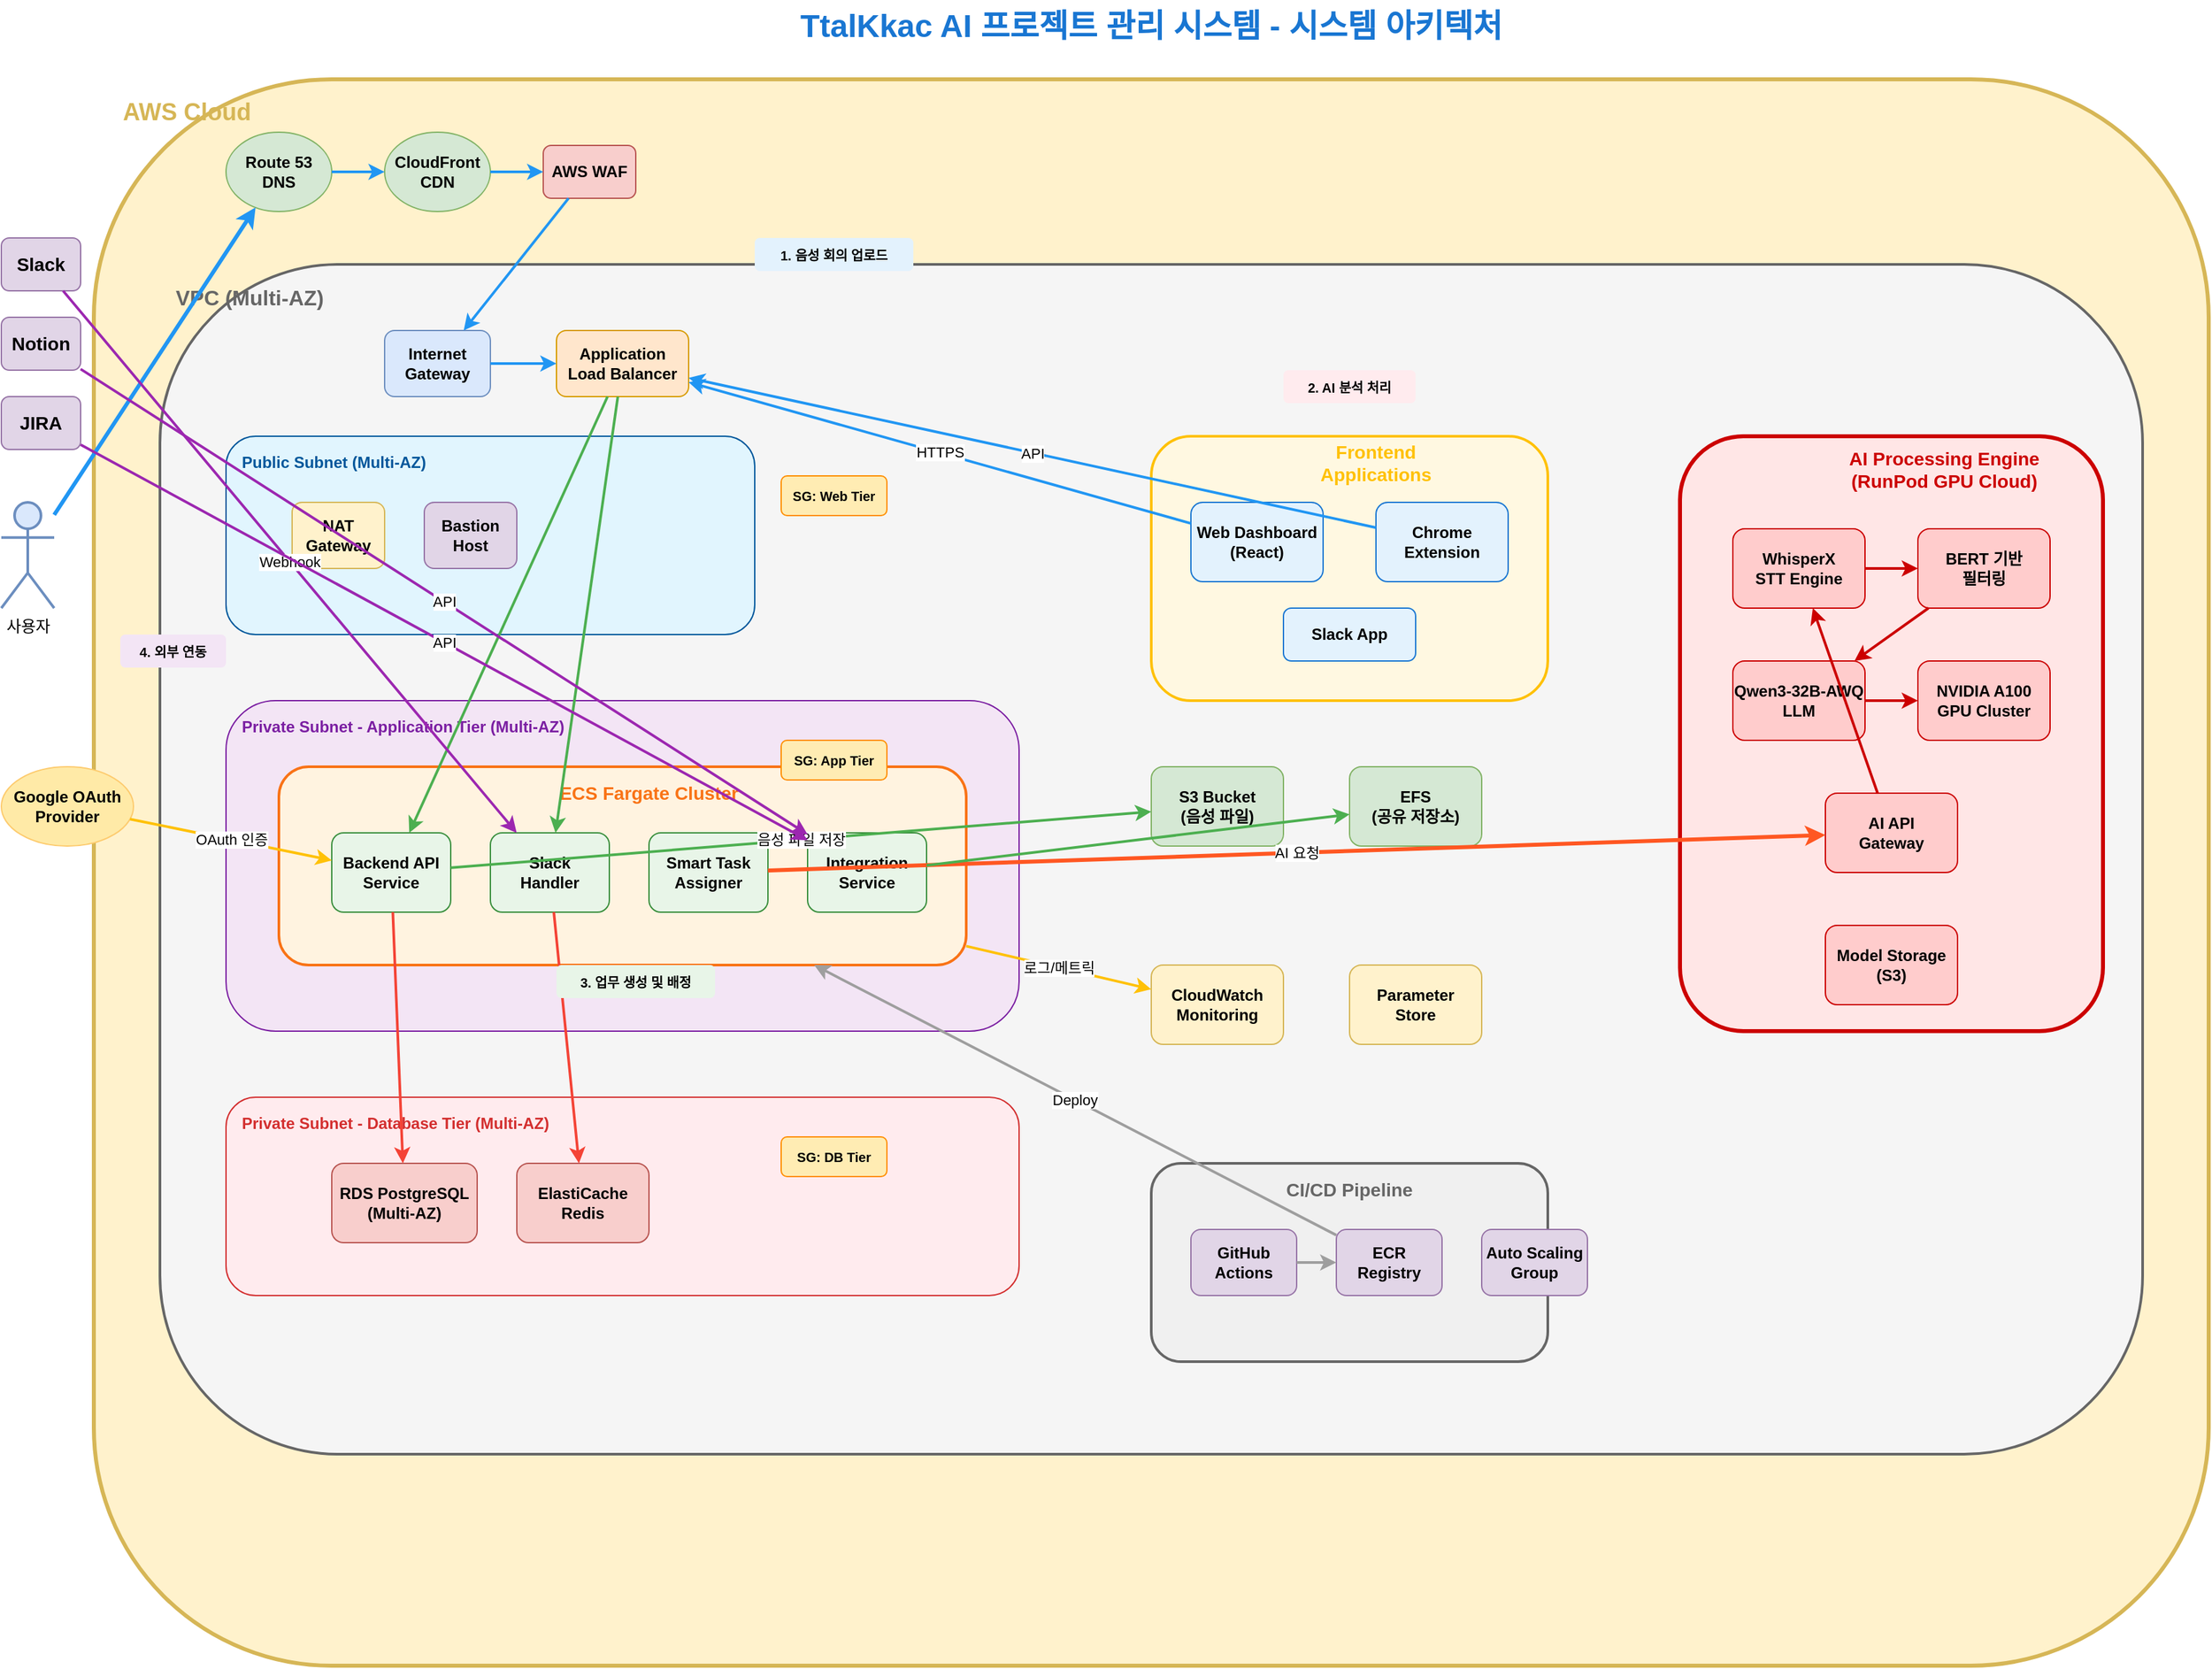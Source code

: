 <mxfile>
    <diagram name="TtalKkac 시스템 아키텍처" id="ttalkkac-architecture-v2">
        <mxGraphModel dx="1600" dy="1200" grid="1" gridSize="10" guides="1" tooltips="1" connect="1" arrows="1" fold="1" page="1" pageScale="1" pageWidth="1800" pageHeight="1400" math="0" shadow="0">
            <root>
                <mxCell id="0"/>
                <mxCell id="1" parent="0"/>
                
                <!-- 제목 -->
                <mxCell id="title" value="TtalKkac AI 프로젝트 관리 시스템 - 시스템 아키텍처" style="text;html=1;strokeColor=none;fillColor=none;align=center;verticalAlign=middle;whiteSpace=wrap;rounded=0;fontSize=24;fontStyle=1;fontColor=#1976D2;" parent="1" vertex="1">
                    <mxGeometry x="600" y="20" width="600" height="40" as="geometry"/>
                </mxCell>
                
                <!-- AWS Cloud 경계 -->
                <mxCell id="aws-cloud" value="" style="rounded=1;whiteSpace=wrap;html=1;fillColor=#fff2cc;strokeColor=#d6b656;strokeWidth=3;strokeDashArray=5 5;" parent="1" vertex="1">
                    <mxGeometry x="100" y="80" width="1600" height="1200" as="geometry"/>
                </mxCell>
                <mxCell id="aws-label" value="AWS Cloud" style="text;html=1;strokeColor=none;fillColor=none;align=left;verticalAlign=middle;whiteSpace=wrap;rounded=0;fontSize=18;fontStyle=1;fontColor=#d6b656;" parent="1" vertex="1">
                    <mxGeometry x="120" y="90" width="100" height="30" as="geometry"/>
                </mxCell>
                
                <!-- 사용자 및 외부 시스템 -->
                <mxCell id="user" value="사용자" style="shape=umlActor;verticalLabelPosition=bottom;verticalAlign=top;html=1;outlineConnect=0;fillColor=#dae8fc;strokeColor=#6c8ebf;strokeWidth=2;" parent="1" vertex="1">
                    <mxGeometry x="30" y="400" width="40" height="80" as="geometry"/>
                </mxCell>
                
                <mxCell id="slack" value="Slack" style="rounded=1;whiteSpace=wrap;html=1;fillColor=#e1d5e7;strokeColor=#9673a6;fontSize=14;fontStyle=1;" parent="1" vertex="1">
                    <mxGeometry x="30" y="200" width="60" height="40" as="geometry"/>
                </mxCell>
                
                <mxCell id="notion" value="Notion" style="rounded=1;whiteSpace=wrap;html=1;fillColor=#e1d5e7;strokeColor=#9673a6;fontSize=14;fontStyle=1;" parent="1" vertex="1">
                    <mxGeometry x="30" y="260" width="60" height="40" as="geometry"/>
                </mxCell>
                
                <mxCell id="jira" value="JIRA" style="rounded=1;whiteSpace=wrap;html=1;fillColor=#e1d5e7;strokeColor=#9673a6;fontSize=14;fontStyle=1;" parent="1" vertex="1">
                    <mxGeometry x="30" y="320" width="60" height="40" as="geometry"/>
                </mxCell>
                
                <!-- Route 53 & CloudFront -->
                <mxCell id="route53" value="Route 53&#10;DNS" style="ellipse;whiteSpace=wrap;html=1;fillColor=#d5e8d4;strokeColor=#82b366;fontSize=12;fontStyle=1;" parent="1" vertex="1">
                    <mxGeometry x="200" y="120" width="80" height="60" as="geometry"/>
                </mxCell>
                
                <mxCell id="cloudfront" value="CloudFront&#10;CDN" style="ellipse;whiteSpace=wrap;html=1;fillColor=#d5e8d4;strokeColor=#82b366;fontSize=12;fontStyle=1;" parent="1" vertex="1">
                    <mxGeometry x="320" y="120" width="80" height="60" as="geometry"/>
                </mxCell>
                
                <mxCell id="waf" value="AWS WAF" style="rounded=1;whiteSpace=wrap;html=1;fillColor=#f8cecc;strokeColor=#b85450;fontSize=12;fontStyle=1;" parent="1" vertex="1">
                    <mxGeometry x="440" y="130" width="70" height="40" as="geometry"/>
                </mxCell>
                
                <!-- VPC 경계 -->
                <mxCell id="vpc" value="" style="rounded=1;whiteSpace=wrap;html=1;fillColor=#f5f5f5;strokeColor=#666666;strokeWidth=2;strokeDashArray=3 3;" parent="1" vertex="1">
                    <mxGeometry x="150" y="220" width="1500" height="900" as="geometry"/>
                </mxCell>
                <mxCell id="vpc-label" value="VPC (Multi-AZ)" style="text;html=1;strokeColor=none;fillColor=none;align=left;verticalAlign=middle;whiteSpace=wrap;rounded=0;fontSize=16;fontStyle=1;fontColor=#666666;" parent="1" vertex="1">
                    <mxGeometry x="160" y="230" width="120" height="30" as="geometry"/>
                </mxCell>
                
                <!-- Internet Gateway -->
                <mxCell id="igw" value="Internet&#10;Gateway" style="rounded=1;whiteSpace=wrap;html=1;fillColor=#dae8fc;strokeColor=#6c8ebf;fontSize=12;fontStyle=1;" parent="1" vertex="1">
                    <mxGeometry x="320" y="270" width="80" height="50" as="geometry"/>
                </mxCell>
                
                <!-- Application Load Balancer -->
                <mxCell id="alb" value="Application&#10;Load Balancer" style="rounded=1;whiteSpace=wrap;html=1;fillColor=#ffe6cc;strokeColor=#d79b00;fontSize=12;fontStyle=1;" parent="1" vertex="1">
                    <mxGeometry x="450" y="270" width="100" height="50" as="geometry"/>
                </mxCell>
                
                <!-- Public Subnet -->
                <mxCell id="public-subnet" value="" style="rounded=1;whiteSpace=wrap;html=1;fillColor=#e1f5fe;strokeColor=#01579b;strokeWidth=1;strokeDashArray=2 2;" parent="1" vertex="1">
                    <mxGeometry x="200" y="350" width="400" height="150" as="geometry"/>
                </mxCell>
                <mxCell id="public-subnet-label" value="Public Subnet (Multi-AZ)" style="text;html=1;strokeColor=none;fillColor=none;align=left;verticalAlign=middle;whiteSpace=wrap;rounded=0;fontSize=12;fontStyle=1;fontColor=#01579b;" parent="1" vertex="1">
                    <mxGeometry x="210" y="360" width="150" height="20" as="geometry"/>
                </mxCell>
                
                <!-- NAT Gateway -->
                <mxCell id="nat-gateway" value="NAT&#10;Gateway" style="rounded=1;whiteSpace=wrap;html=1;fillColor=#fff2cc;strokeColor=#d6b656;fontSize=12;fontStyle=1;" parent="1" vertex="1">
                    <mxGeometry x="250" y="400" width="70" height="50" as="geometry"/>
                </mxCell>
                
                <!-- Bastion Host -->
                <mxCell id="bastion" value="Bastion&#10;Host" style="rounded=1;whiteSpace=wrap;html=1;fillColor=#e1d5e7;strokeColor=#9673a6;fontSize=12;fontStyle=1;" parent="1" vertex="1">
                    <mxGeometry x="350" y="400" width="70" height="50" as="geometry"/>
                </mxCell>
                
                <!-- Private Subnet - Application -->
                <mxCell id="private-subnet-app" value="" style="rounded=1;whiteSpace=wrap;html=1;fillColor=#f3e5f5;strokeColor=#7b1fa2;strokeWidth=1;strokeDashArray=2 2;" parent="1" vertex="1">
                    <mxGeometry x="200" y="550" width="600" height="250" as="geometry"/>
                </mxCell>
                <mxCell id="private-subnet-app-label" value="Private Subnet - Application Tier (Multi-AZ)" style="text;html=1;strokeColor=none;fillColor=none;align=left;verticalAlign=middle;whiteSpace=wrap;rounded=0;fontSize=12;fontStyle=1;fontColor=#7b1fa2;" parent="1" vertex="1">
                    <mxGeometry x="210" y="560" width="250" height="20" as="geometry"/>
                </mxCell>
                
                <!-- ECS Fargate Cluster -->
                <mxCell id="ecs-cluster" value="" style="rounded=1;whiteSpace=wrap;html=1;fillColor=#fff3e0;strokeColor=#f97316;strokeWidth=2;" parent="1" vertex="1">
                    <mxGeometry x="240" y="600" width="520" height="150" as="geometry"/>
                </mxCell>
                <mxCell id="ecs-label" value="ECS Fargate Cluster" style="text;html=1;strokeColor=none;fillColor=none;align=center;verticalAlign=middle;whiteSpace=wrap;rounded=0;fontSize=14;fontStyle=1;fontColor=#f97316;" parent="1" vertex="1">
                    <mxGeometry x="450" y="610" width="140" height="20" as="geometry"/>
                </mxCell>
                
                <!-- Backend Services -->
                <mxCell id="backend-service" value="Backend API&#10;Service" style="rounded=1;whiteSpace=wrap;html=1;fillColor=#e8f5e8;strokeColor=#388e3c;fontSize=12;fontStyle=1;" parent="1" vertex="1">
                    <mxGeometry x="280" y="650" width="90" height="60" as="geometry"/>
                </mxCell>
                
                <mxCell id="slack-handler" value="Slack&#10;Handler" style="rounded=1;whiteSpace=wrap;html=1;fillColor=#e8f5e8;strokeColor=#388e3c;fontSize=12;fontStyle=1;" parent="1" vertex="1">
                    <mxGeometry x="400" y="650" width="90" height="60" as="geometry"/>
                </mxCell>
                
                <mxCell id="task-assigner" value="Smart Task&#10;Assigner" style="rounded=1;whiteSpace=wrap;html=1;fillColor=#e8f5e8;strokeColor=#388e3c;fontSize=12;fontStyle=1;" parent="1" vertex="1">
                    <mxGeometry x="520" y="650" width="90" height="60" as="geometry"/>
                </mxCell>
                
                <mxCell id="integration-service" value="Integration&#10;Service" style="rounded=1;whiteSpace=wrap;html=1;fillColor=#e8f5e8;strokeColor=#388e3c;fontSize=12;fontStyle=1;" parent="1" vertex="1">
                    <mxGeometry x="640" y="650" width="90" height="60" as="geometry"/>
                </mxCell>
                
                <!-- Frontend -->
                <mxCell id="frontend-group" value="" style="rounded=1;whiteSpace=wrap;html=1;fillColor=#fff8e1;strokeColor=#ffc107;strokeWidth=2;" parent="1" vertex="1">
                    <mxGeometry x="900" y="350" width="300" height="200" as="geometry"/>
                </mxCell>
                <mxCell id="frontend-label" value="Frontend Applications" style="text;html=1;strokeColor=none;fillColor=none;align=center;verticalAlign=middle;whiteSpace=wrap;rounded=0;fontSize=14;fontStyle=1;fontColor=#ffc107;" parent="1" vertex="1">
                    <mxGeometry x="1000" y="360" width="140" height="20" as="geometry"/>
                </mxCell>
                
                <mxCell id="web-dashboard" value="Web Dashboard&#10;(React)" style="rounded=1;whiteSpace=wrap;html=1;fillColor=#e3f2fd;strokeColor=#1976d2;fontSize=12;fontStyle=1;" parent="1" vertex="1">
                    <mxGeometry x="930" y="400" width="100" height="60" as="geometry"/>
                </mxCell>
                
                <mxCell id="chrome-extension" value="Chrome&#10;Extension" style="rounded=1;whiteSpace=wrap;html=1;fillColor=#e3f2fd;strokeColor=#1976d2;fontSize=12;fontStyle=1;" parent="1" vertex="1">
                    <mxGeometry x="1070" y="400" width="100" height="60" as="geometry"/>
                </mxCell>
                
                <mxCell id="slack-app" value="Slack App" style="rounded=1;whiteSpace=wrap;html=1;fillColor=#e3f2fd;strokeColor=#1976d2;fontSize=12;fontStyle=1;" parent="1" vertex="1">
                    <mxGeometry x="1000" y="480" width="100" height="40" as="geometry"/>
                </mxCell>
                
                <!-- Private Subnet - Database -->
                <mxCell id="private-subnet-db" value="" style="rounded=1;whiteSpace=wrap;html=1;fillColor=#ffebee;strokeColor=#d32f2f;strokeWidth=1;strokeDashArray=2 2;" parent="1" vertex="1">
                    <mxGeometry x="200" y="850" width="600" height="150" as="geometry"/>
                </mxCell>
                <mxCell id="private-subnet-db-label" value="Private Subnet - Database Tier (Multi-AZ)" style="text;html=1;strokeColor=none;fillColor=none;align=left;verticalAlign=middle;whiteSpace=wrap;rounded=0;fontSize=12;fontStyle=1;fontColor=#d32f2f;" parent="1" vertex="1">
                    <mxGeometry x="210" y="860" width="250" height="20" as="geometry"/>
                </mxCell>
                
                <!-- Database Services -->
                <mxCell id="rds" value="RDS PostgreSQL&#10;(Multi-AZ)" style="rounded=1;whiteSpace=wrap;html=1;fillColor=#f8cecc;strokeColor=#b85450;fontSize=12;fontStyle=1;" parent="1" vertex="1">
                    <mxGeometry x="280" y="900" width="110" height="60" as="geometry"/>
                </mxCell>
                
                <mxCell id="elasticache" value="ElastiCache&#10;Redis" style="rounded=1;whiteSpace=wrap;html=1;fillColor=#f8cecc;strokeColor=#b85450;fontSize=12;fontStyle=1;" parent="1" vertex="1">
                    <mxGeometry x="420" y="900" width="100" height="60" as="geometry"/>
                </mxCell>
                
                <!-- Storage Services -->
                <mxCell id="s3" value="S3 Bucket&#10;(음성 파일)" style="rounded=1;whiteSpace=wrap;html=1;fillColor=#d5e8d4;strokeColor=#82b366;fontSize=12;fontStyle=1;" parent="1" vertex="1">
                    <mxGeometry x="900" y="600" width="100" height="60" as="geometry"/>
                </mxCell>
                
                <mxCell id="efs" value="EFS&#10;(공유 저장소)" style="rounded=1;whiteSpace=wrap;html=1;fillColor=#d5e8d4;strokeColor=#82b366;fontSize=12;fontStyle=1;" parent="1" vertex="1">
                    <mxGeometry x="1050" y="600" width="100" height="60" as="geometry"/>
                </mxCell>
                
                <!-- AI Processing Engine -->
                <mxCell id="ai-engine-group" value="" style="rounded=1;whiteSpace=wrap;html=1;fillColor=#ffe6e6;strokeColor=#cc0000;strokeWidth=3;" parent="1" vertex="1">
                    <mxGeometry x="1300" y="350" width="320" height="450" as="geometry"/>
                </mxCell>
                <mxCell id="ai-engine-label" value="AI Processing Engine (RunPod GPU Cloud)" style="text;html=1;strokeColor=none;fillColor=none;align=center;verticalAlign=middle;whiteSpace=wrap;rounded=0;fontSize=14;fontStyle=1;fontColor=#cc0000;" parent="1" vertex="1">
                    <mxGeometry x="1400" y="360" width="200" height="30" as="geometry"/>
                </mxCell>
                
                <mxCell id="whisper" value="WhisperX&#10;STT Engine" style="rounded=1;whiteSpace=wrap;html=1;fillColor=#ffcccc;strokeColor=#cc0000;fontSize=12;fontStyle=1;" parent="1" vertex="1">
                    <mxGeometry x="1340" y="420" width="100" height="60" as="geometry"/>
                </mxCell>
                
                <mxCell id="bert-filter" value="BERT 기반&#10;필터링" style="rounded=1;whiteSpace=wrap;html=1;fillColor=#ffcccc;strokeColor=#cc0000;fontSize=12;fontStyle=1;" parent="1" vertex="1">
                    <mxGeometry x="1480" y="420" width="100" height="60" as="geometry"/>
                </mxCell>
                
                <mxCell id="qwen-llm" value="Qwen3-32B-AWQ&#10;LLM" style="rounded=1;whiteSpace=wrap;html=1;fillColor=#ffcccc;strokeColor=#cc0000;fontSize=12;fontStyle=1;" parent="1" vertex="1">
                    <mxGeometry x="1340" y="520" width="100" height="60" as="geometry"/>
                </mxCell>
                
                <mxCell id="gpu-cluster" value="NVIDIA A100&#10;GPU Cluster" style="rounded=1;whiteSpace=wrap;html=1;fillColor=#ffcccc;strokeColor=#cc0000;fontSize=12;fontStyle=1;" parent="1" vertex="1">
                    <mxGeometry x="1480" y="520" width="100" height="60" as="geometry"/>
                </mxCell>
                
                <mxCell id="ai-api" value="AI API&#10;Gateway" style="rounded=1;whiteSpace=wrap;html=1;fillColor=#ffcccc;strokeColor=#cc0000;fontSize=12;fontStyle=1;" parent="1" vertex="1">
                    <mxGeometry x="1410" y="620" width="100" height="60" as="geometry"/>
                </mxCell>
                
                <mxCell id="model-storage" value="Model Storage&#10;(S3)" style="rounded=1;whiteSpace=wrap;html=1;fillColor=#ffcccc;strokeColor=#cc0000;fontSize=12;fontStyle=1;" parent="1" vertex="1">
                    <mxGeometry x="1410" y="720" width="100" height="60" as="geometry"/>
                </mxCell>
                
                <!-- Monitoring & Security -->
                <mxCell id="cloudwatch" value="CloudWatch&#10;Monitoring" style="rounded=1;whiteSpace=wrap;html=1;fillColor=#fff2cc;strokeColor=#d6b656;fontSize=12;fontStyle=1;" parent="1" vertex="1">
                    <mxGeometry x="900" y="750" width="100" height="60" as="geometry"/>
                </mxCell>
                
                <mxCell id="parameter-store" value="Parameter&#10;Store" style="rounded=1;whiteSpace=wrap;html=1;fillColor=#fff2cc;strokeColor=#d6b656;fontSize=12;fontStyle=1;" parent="1" vertex="1">
                    <mxGeometry x="1050" y="750" width="100" height="60" as="geometry"/>
                </mxCell>
                
                <!-- CI/CD Pipeline -->
                <mxCell id="cicd-group" value="" style="rounded=1;whiteSpace=wrap;html=1;fillColor=#f0f0f0;strokeColor=#666666;strokeWidth=2;" parent="1" vertex="1">
                    <mxGeometry x="900" y="900" width="300" height="150" as="geometry"/>
                </mxCell>
                <mxCell id="cicd-label" value="CI/CD Pipeline" style="text;html=1;strokeColor=none;fillColor=none;align=center;verticalAlign=middle;whiteSpace=wrap;rounded=0;fontSize=14;fontStyle=1;fontColor=#666666;" parent="1" vertex="1">
                    <mxGeometry x="1000" y="910" width="100" height="20" as="geometry"/>
                </mxCell>
                
                <mxCell id="github-actions" value="GitHub&#10;Actions" style="rounded=1;whiteSpace=wrap;html=1;fillColor=#e1d5e7;strokeColor=#9673a6;fontSize=12;fontStyle=1;" parent="1" vertex="1">
                    <mxGeometry x="930" y="950" width="80" height="50" as="geometry"/>
                </mxCell>
                
                <mxCell id="ecr" value="ECR&#10;Registry" style="rounded=1;whiteSpace=wrap;html=1;fillColor=#e1d5e7;strokeColor=#9673a6;fontSize=12;fontStyle=1;" parent="1" vertex="1">
                    <mxGeometry x="1040" y="950" width="80" height="50" as="geometry"/>
                </mxCell>
                
                <mxCell id="auto-scaling" value="Auto Scaling&#10;Group" style="rounded=1;whiteSpace=wrap;html=1;fillColor=#e1d5e7;strokeColor=#9673a6;fontSize=12;fontStyle=1;" parent="1" vertex="1">
                    <mxGeometry x="1150" y="950" width="80" height="50" as="geometry"/>
                </mxCell>
                
                <!-- OAuth Provider -->
                <mxCell id="oauth-google" value="Google OAuth&#10;Provider" style="ellipse;whiteSpace=wrap;html=1;fillColor=#ffeaa7;strokeColor=#fdcb6e;fontSize=12;fontStyle=1;" parent="1" vertex="1">
                    <mxGeometry x="30" y="600" width="100" height="60" as="geometry"/>
                </mxCell>
                
                <!-- 연결선들 -->
                
                <!-- 사용자 -> 시스템 -->
                <mxCell id="conn-user-route53" value="" style="endArrow=classic;html=1;strokeColor=#2196F3;strokeWidth=3;" parent="1" source="user" target="route53" edge="1">
                    <mxGeometry relative="1" as="geometry"/>
                </mxCell>
                
                <mxCell id="conn-route53-cloudfront" value="" style="endArrow=classic;html=1;strokeColor=#2196F3;strokeWidth=2;" parent="1" source="route53" target="cloudfront" edge="1">
                    <mxGeometry relative="1" as="geometry"/>
                </mxCell>
                
                <mxCell id="conn-cloudfront-waf" value="" style="endArrow=classic;html=1;strokeColor=#2196F3;strokeWidth=2;" parent="1" source="cloudfront" target="waf" edge="1">
                    <mxGeometry relative="1" as="geometry"/>
                </mxCell>
                
                <mxCell id="conn-waf-igw" value="" style="endArrow=classic;html=1;strokeColor=#2196F3;strokeWidth=2;" parent="1" source="waf" target="igw" edge="1">
                    <mxGeometry relative="1" as="geometry"/>
                </mxCell>
                
                <mxCell id="conn-igw-alb" value="" style="endArrow=classic;html=1;strokeColor=#2196F3;strokeWidth=2;" parent="1" source="igw" target="alb" edge="1">
                    <mxGeometry relative="1" as="geometry"/>
                </mxCell>
                
                <!-- ALB -> Backend Services -->
                <mxCell id="conn-alb-backend" value="" style="endArrow=classic;html=1;strokeColor=#4CAF50;strokeWidth=2;" parent="1" source="alb" target="backend-service" edge="1">
                    <mxGeometry relative="1" as="geometry"/>
                </mxCell>
                
                <mxCell id="conn-alb-slack" value="" style="endArrow=classic;html=1;strokeColor=#4CAF50;strokeWidth=2;" parent="1" source="alb" target="slack-handler" edge="1">
                    <mxGeometry relative="1" as="geometry"/>
                </mxCell>
                
                <!-- Backend -> Database -->
                <mxCell id="conn-backend-rds" value="" style="endArrow=classic;html=1;strokeColor=#F44336;strokeWidth=2;" parent="1" source="backend-service" target="rds" edge="1">
                    <mxGeometry relative="1" as="geometry"/>
                </mxCell>
                
                <mxCell id="conn-backend-redis" value="" style="endArrow=classic;html=1;strokeColor=#F44336;strokeWidth=2;" parent="1" source="slack-handler" target="elasticache" edge="1">
                    <mxGeometry relative="1" as="geometry"/>
                </mxCell>
                
                <!-- Backend -> AI Engine -->
                <mxCell id="conn-backend-ai" value="AI 요청" style="endArrow=classic;html=1;strokeColor=#FF5722;strokeWidth=3;" parent="1" source="task-assigner" target="ai-api" edge="1">
                    <mxGeometry relative="1" as="geometry"/>
                </mxCell>
                
                <!-- AI Processing Flow -->
                <mxCell id="conn-ai-whisper" value="" style="endArrow=classic;html=1;strokeColor=#CC0000;strokeWidth=2;" parent="1" source="ai-api" target="whisper" edge="1">
                    <mxGeometry relative="1" as="geometry"/>
                </mxCell>
                
                <mxCell id="conn-whisper-bert" value="" style="endArrow=classic;html=1;strokeColor=#CC0000;strokeWidth=2;" parent="1" source="whisper" target="bert-filter" edge="1">
                    <mxGeometry relative="1" as="geometry"/>
                </mxCell>
                
                <mxCell id="conn-bert-qwen" value="" style="endArrow=classic;html=1;strokeColor=#CC0000;strokeWidth=2;" parent="1" source="bert-filter" target="qwen-llm" edge="1">
                    <mxGeometry relative="1" as="geometry"/>
                </mxCell>
                
                <mxCell id="conn-qwen-gpu" value="" style="endArrow=classic;html=1;strokeColor=#CC0000;strokeWidth=2;" parent="1" source="qwen-llm" target="gpu-cluster" edge="1">
                    <mxGeometry relative="1" as="geometry"/>
                </mxCell>
                
                <!-- Storage Connections -->
                <mxCell id="conn-backend-s3" value="음성 파일 저장" style="endArrow=classic;html=1;strokeColor=#4CAF50;strokeWidth=2;" parent="1" source="backend-service" target="s3" edge="1">
                    <mxGeometry relative="1" as="geometry"/>
                </mxCell>
                
                <mxCell id="conn-ecs-efs" value="" style="endArrow=classic;html=1;strokeColor=#4CAF50;strokeWidth=2;" parent="1" source="integration-service" target="efs" edge="1">
                    <mxGeometry relative="1" as="geometry"/>
                </mxCell>
                
                <!-- External Integrations -->
                <mxCell id="conn-slack-ext" value="Webhook" style="endArrow=classic;html=1;strokeColor=#9C27B0;strokeWidth=2;" parent="1" source="slack" target="slack-handler" edge="1">
                    <mxGeometry relative="1" as="geometry"/>
                </mxCell>
                
                <mxCell id="conn-notion-ext" value="API" style="endArrow=classic;html=1;strokeColor=#9C27B0;strokeWidth=2;" parent="1" source="notion" target="integration-service" edge="1">
                    <mxGeometry relative="1" as="geometry"/>
                </mxCell>
                
                <mxCell id="conn-jira-ext" value="API" style="endArrow=classic;html=1;strokeColor=#9C27B0;strokeWidth=2;" parent="1" source="jira" target="integration-service" edge="1">
                    <mxGeometry relative="1" as="geometry"/>
                </mxCell>
                
                <!-- OAuth -->
                <mxCell id="conn-oauth" value="OAuth 인증" style="endArrow=classic;html=1;strokeColor=#FFC107;strokeWidth=2;" parent="1" source="oauth-google" target="backend-service" edge="1">
                    <mxGeometry relative="1" as="geometry"/>
                </mxCell>
                
                <!-- Frontend Connections -->
                <mxCell id="conn-web-alb" value="HTTPS" style="endArrow=classic;html=1;strokeColor=#2196F3;strokeWidth=2;" parent="1" source="web-dashboard" target="alb" edge="1">
                    <mxGeometry relative="1" as="geometry"/>
                </mxCell>
                
                <mxCell id="conn-chrome-alb" value="API" style="endArrow=classic;html=1;strokeColor=#2196F3;strokeWidth=2;" parent="1" source="chrome-extension" target="alb" edge="1">
                    <mxGeometry relative="1" as="geometry"/>
                </mxCell>
                
                <!-- Monitoring -->
                <mxCell id="conn-ecs-cloudwatch" value="로그/메트릭" style="endArrow=classic;html=1;strokeColor=#FFC107;strokeWidth=2;" parent="1" source="ecs-cluster" target="cloudwatch" edge="1">
                    <mxGeometry relative="1" as="geometry"/>
                </mxCell>
                
                <!-- CI/CD -->
                <mxCell id="conn-github-ecr" value="" style="endArrow=classic;html=1;strokeColor=#9E9E9E;strokeWidth=2;" parent="1" source="github-actions" target="ecr" edge="1">
                    <mxGeometry relative="1" as="geometry"/>
                </mxCell>
                
                <mxCell id="conn-ecr-ecs" value="Deploy" style="endArrow=classic;html=1;strokeColor=#9E9E9E;strokeWidth=2;" parent="1" source="ecr" target="ecs-cluster" edge="1">
                    <mxGeometry relative="1" as="geometry"/>
                </mxCell>
                
                <!-- Data Flow Labels -->
                <mxCell id="flow-label-1" value="1. 음성 회의 업로드" style="text;html=1;strokeColor=none;fillColor=#e3f2fd;align=center;verticalAlign=middle;whiteSpace=wrap;rounded=1;fontSize=10;fontStyle=1;" parent="1" vertex="1">
                    <mxGeometry x="600" y="200" width="120" height="25" as="geometry"/>
                </mxCell>
                
                <mxCell id="flow-label-2" value="2. AI 분석 처리" style="text;html=1;strokeColor=none;fillColor=#ffebee;align=center;verticalAlign=middle;whiteSpace=wrap;rounded=1;fontSize=10;fontStyle=1;" parent="1" vertex="1">
                    <mxGeometry x="1000" y="300" width="100" height="25" as="geometry"/>
                </mxCell>
                
                <mxCell id="flow-label-3" value="3. 업무 생성 및 배정" style="text;html=1;strokeColor=none;fillColor=#e8f5e8;align=center;verticalAlign=middle;whiteSpace=wrap;rounded=1;fontSize=10;fontStyle=1;" parent="1" vertex="1">
                    <mxGeometry x="450" y="750" width="120" height="25" as="geometry"/>
                </mxCell>
                
                <mxCell id="flow-label-4" value="4. 외부 연동" style="text;html=1;strokeColor=none;fillColor=#f3e5f5;align=center;verticalAlign=middle;whiteSpace=wrap;rounded=1;fontSize=10;fontStyle=1;" parent="1" vertex="1">
                    <mxGeometry x="120" y="500" width="80" height="25" as="geometry"/>
                </mxCell>
                
                <!-- Security Groups 표시 -->
                <mxCell id="sg-web" value="SG: Web Tier" style="rounded=1;whiteSpace=wrap;html=1;fillColor=#ffecb3;strokeColor=#ff8f00;fontSize=10;fontStyle=1;" parent="1" vertex="1">
                    <mxGeometry x="620" y="380" width="80" height="30" as="geometry"/>
                </mxCell>
                
                <mxCell id="sg-app" value="SG: App Tier" style="rounded=1;whiteSpace=wrap;html=1;fillColor=#ffecb3;strokeColor=#ff8f00;fontSize=10;fontStyle=1;" parent="1" vertex="1">
                    <mxGeometry x="620" y="580" width="80" height="30" as="geometry"/>
                </mxCell>
                
                <mxCell id="sg-db" value="SG: DB Tier" style="rounded=1;whiteSpace=wrap;html=1;fillColor=#ffecb3;strokeColor=#ff8f00;fontSize=10;fontStyle=1;" parent="1" vertex="1">
                    <mxGeometry x="620" y="880" width="80" height="30" as="geometry"/>
                </mxCell>
                
            </root>
        </mxGraphModel>
    </diagram>
</mxfile> 